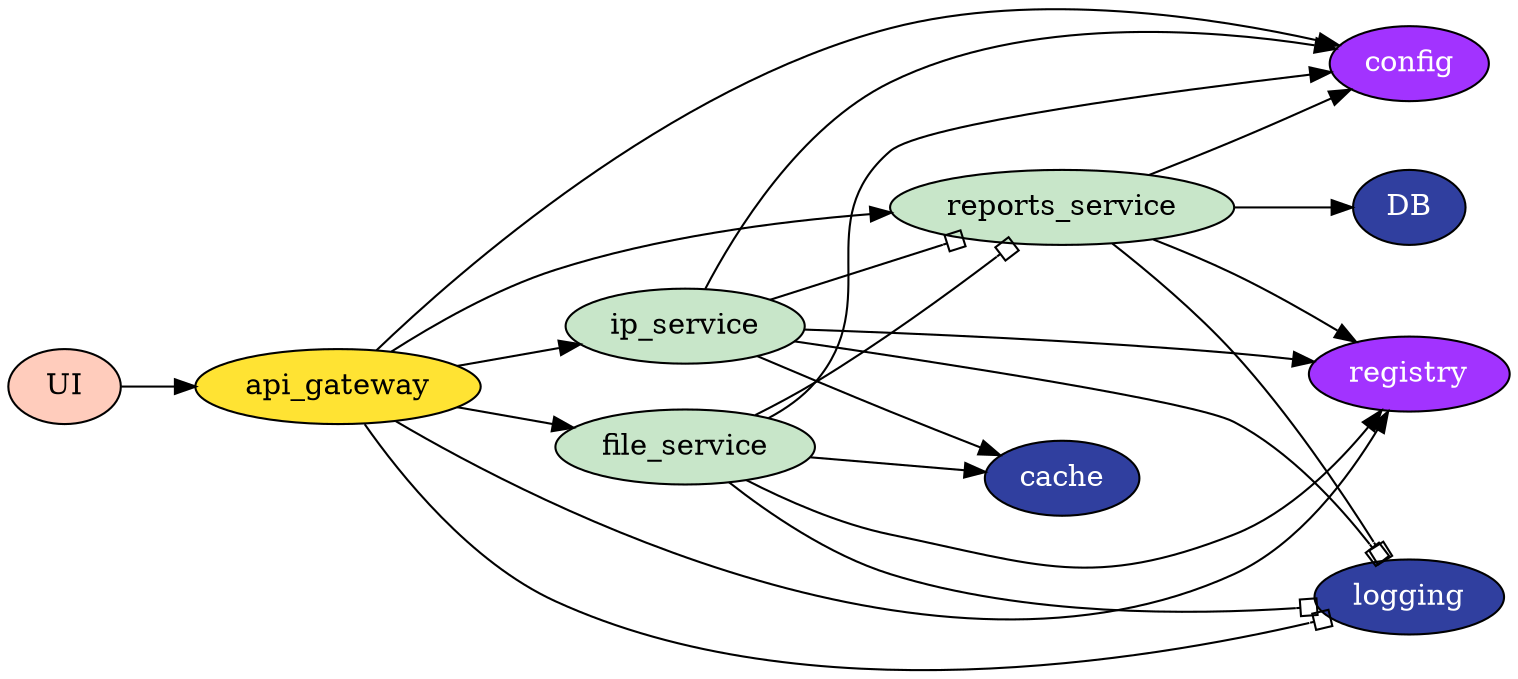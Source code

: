 // cat microservices.dot | docker container run --rm -i vladgolubev/dot2png > microservices.png

digraph architecture {
  rankdir=LR;
  
  // cloud services - #A233FF (purple)
  node[fillcolor="#A233FF" style="filled" fontcolor="white"];
  config[label="config"]; 
  registry[label="registry"];
  
  // utility services - #303F9F (dark blue)
  node[fillcolor="#303F9F" style="filled" fontcolor="white"];
  database[label="DB"]; 
  cache[label="cache"];
  logging[label="logging"];

  // client-side Apps - #FFCCBC (light orange)
  node[fillcolor="#FFCCBC" style="filled" fontcolor="black"];
  ui[label="UI"];

  // api gate way - #FFE333 (dark yellow)
  node[fillcolor="#FFE333" style="filled" fontcolor="black"];
  api_gateway[label="api_gateway"]

  // microservices - #C8E6C9 (light green)
  node[fillcolor="#C8E6C9" style="filled" fontcolor="black"];
  file_service[label="file_service"]; 
  ip_service[label="ip_service"]; 
  reports_service[label="reports_service"];

  subgraph client_side_apps {
      ui -> {api_gateway};
      {rank=same; ui};
  }
  
  subgraph api_gateways {
      api_gateway -> {logging} [arrowhead=obox];
      api_gateway -> {config, registry, file_service, ip_service, reports_service};
  }
  
  subgraph microservices {
      file_service -> {reports_service, logging} [arrowhead=obox];
      file_service -> {config, registry, cache};
      ip_service -> {reports_service, logging} [arrowhead=obox];
      ip_service -> {config, registry, cache};
      reports_service -> logging [arrowhead=obox];
      reports_service -> {config, registry, database};
  }
}

